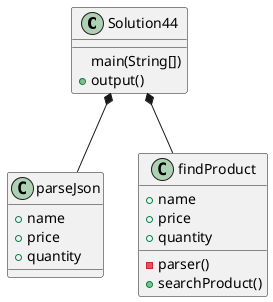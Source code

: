 @startuml
class Solution44 {
    'attributes
    main(String[])
    +output()
}

class parseJson {
    'attributes
    +name
    +price
    +quantity
}

class findProduct{
    'attributes
    +name
    +price
    +quantity

    -parser()
    +searchProduct()
}

Solution44 *-- findProduct
Solution44 *-- parseJson
@enduml